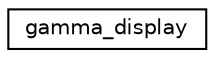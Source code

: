 digraph "Graphical Class Hierarchy"
{
  edge [fontname="Helvetica",fontsize="10",labelfontname="Helvetica",labelfontsize="10"];
  node [fontname="Helvetica",fontsize="10",shape=record];
  rankdir="LR";
  Node1 [label="gamma_display",height=0.2,width=0.4,color="black", fillcolor="white", style="filled",URL="$structgamma__display.html"];
}
